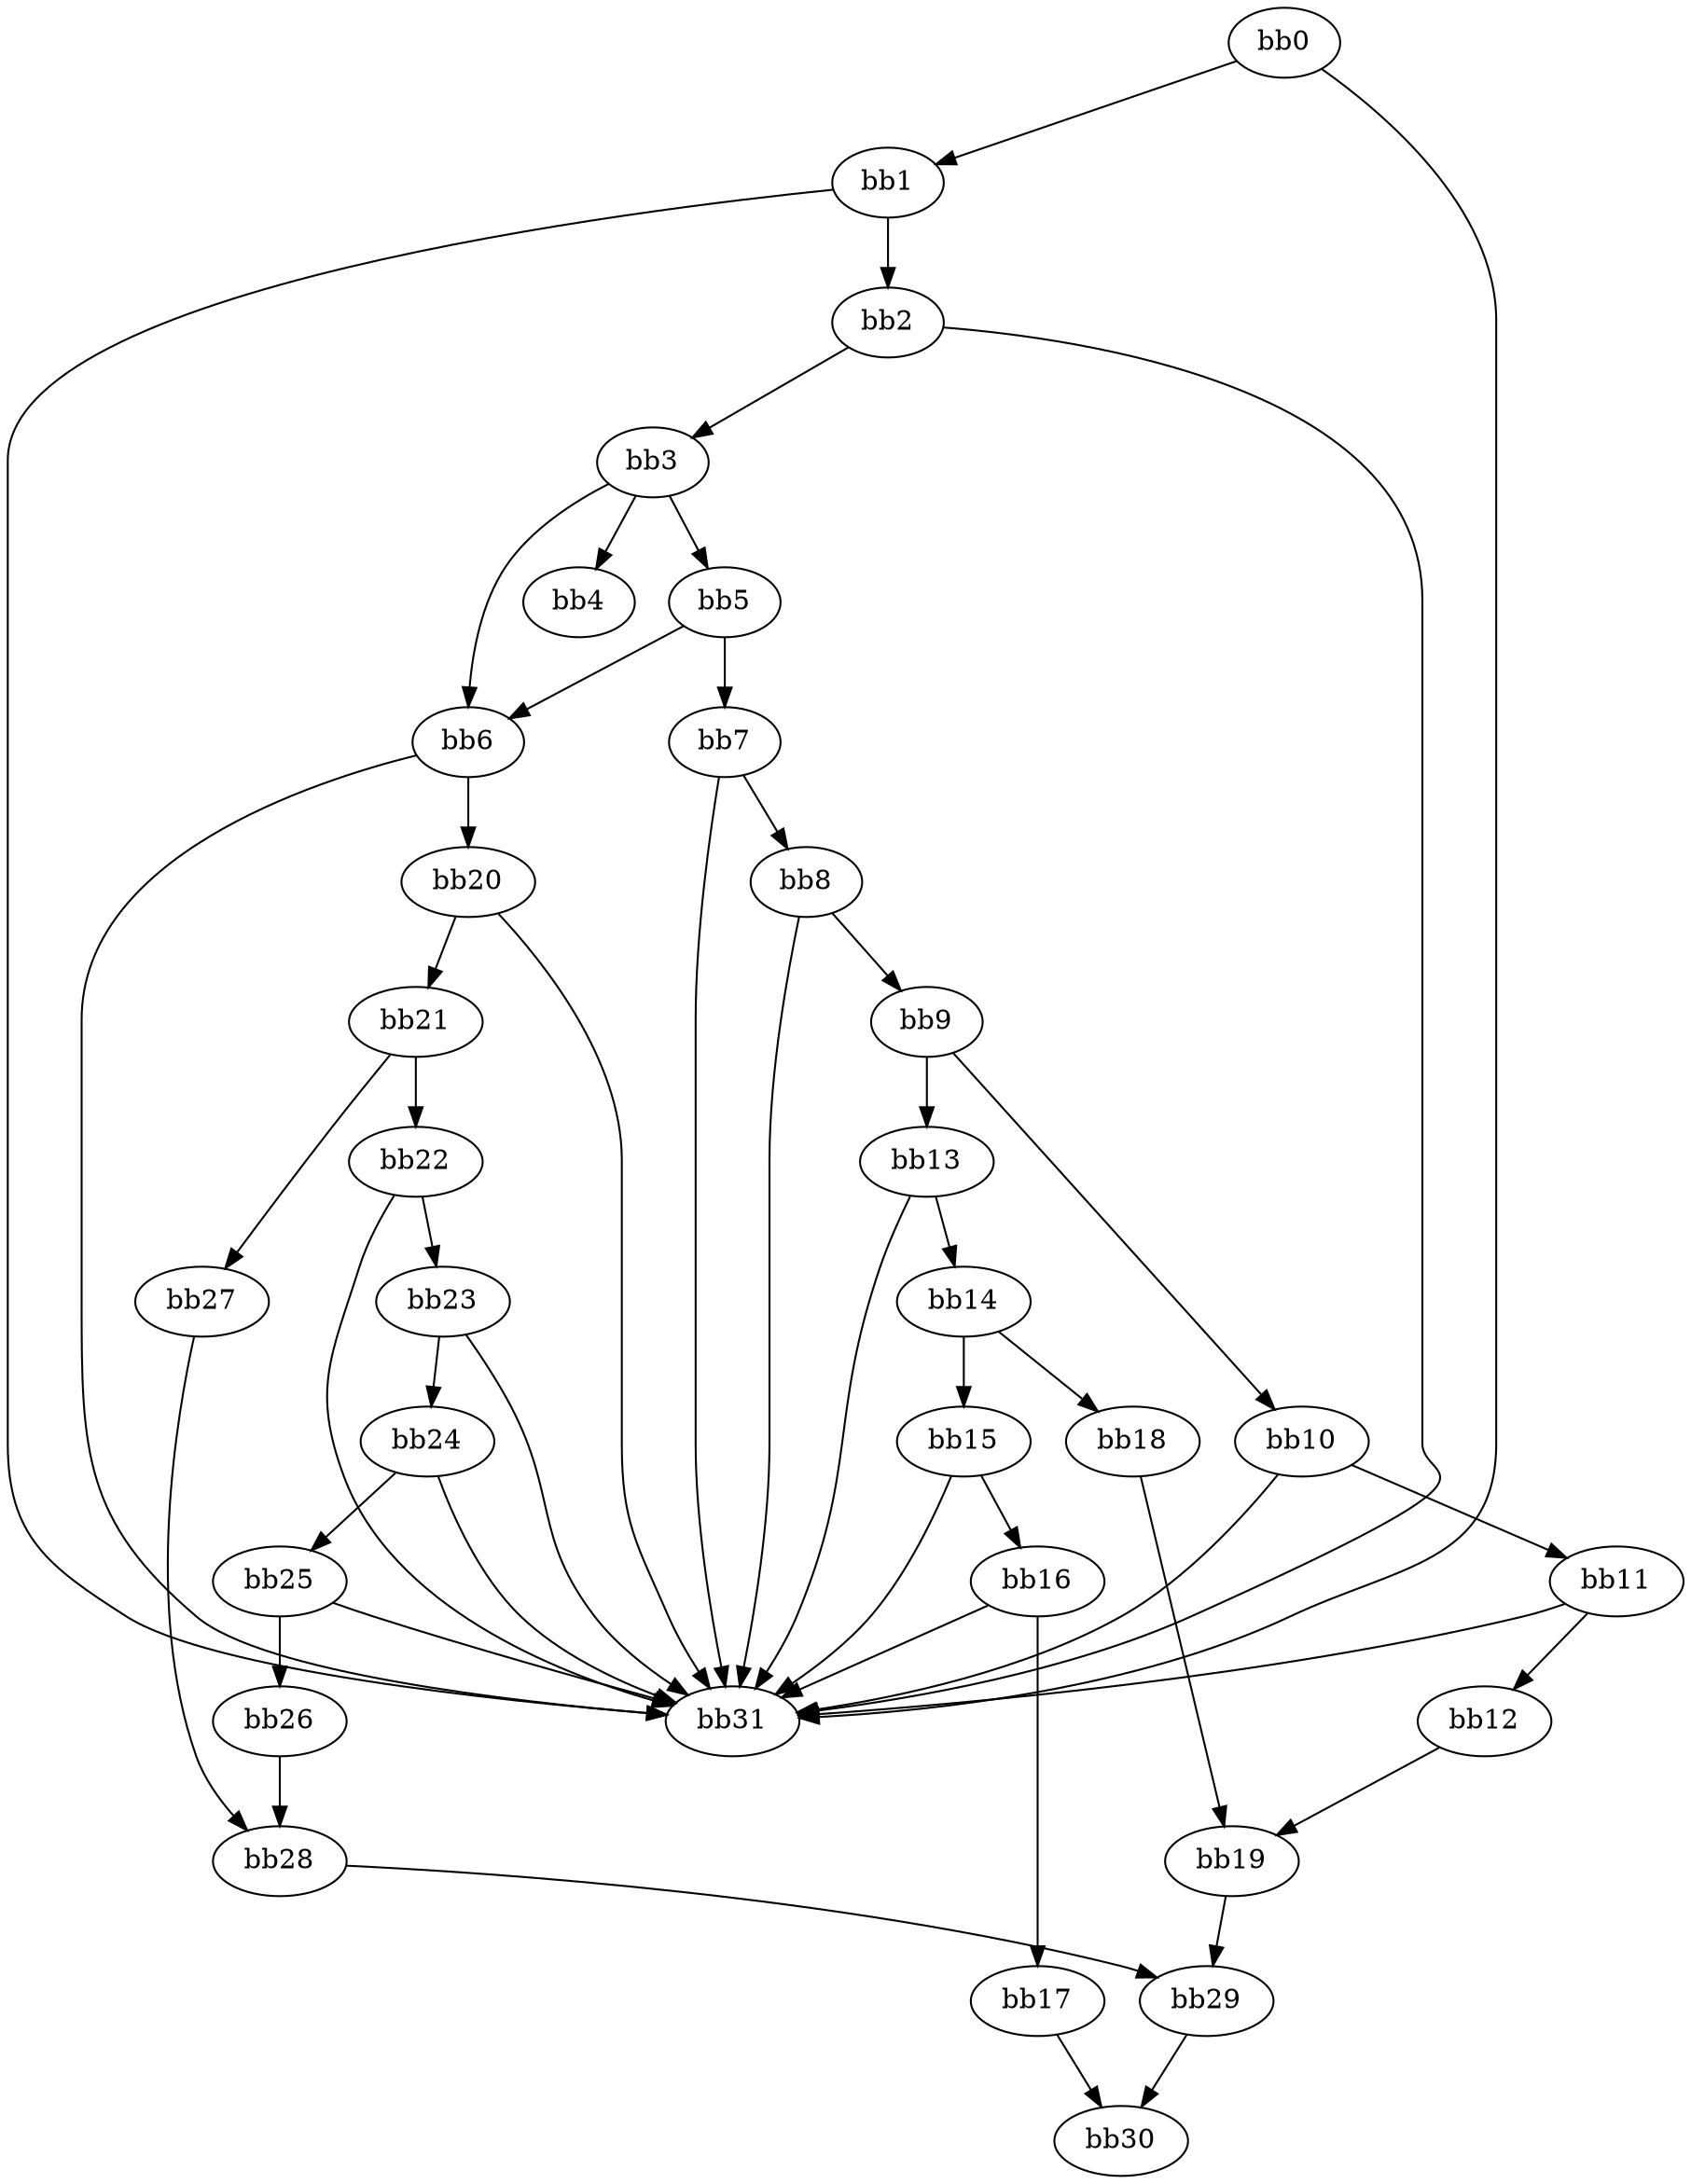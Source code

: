 digraph {
    0 [ label = "bb0\l" ]
    1 [ label = "bb1\l" ]
    2 [ label = "bb2\l" ]
    3 [ label = "bb3\l" ]
    4 [ label = "bb4\l" ]
    5 [ label = "bb5\l" ]
    6 [ label = "bb6\l" ]
    7 [ label = "bb7\l" ]
    8 [ label = "bb8\l" ]
    9 [ label = "bb9\l" ]
    10 [ label = "bb10\l" ]
    11 [ label = "bb11\l" ]
    12 [ label = "bb12\l" ]
    13 [ label = "bb13\l" ]
    14 [ label = "bb14\l" ]
    15 [ label = "bb15\l" ]
    16 [ label = "bb16\l" ]
    17 [ label = "bb17\l" ]
    18 [ label = "bb18\l" ]
    19 [ label = "bb19\l" ]
    20 [ label = "bb20\l" ]
    21 [ label = "bb21\l" ]
    22 [ label = "bb22\l" ]
    23 [ label = "bb23\l" ]
    24 [ label = "bb24\l" ]
    25 [ label = "bb25\l" ]
    26 [ label = "bb26\l" ]
    27 [ label = "bb27\l" ]
    28 [ label = "bb28\l" ]
    29 [ label = "bb29\l" ]
    30 [ label = "bb30\l" ]
    31 [ label = "bb31\l" ]
    0 -> 1 [ ]
    0 -> 31 [ ]
    1 -> 2 [ ]
    1 -> 31 [ ]
    2 -> 3 [ ]
    2 -> 31 [ ]
    3 -> 4 [ ]
    3 -> 5 [ ]
    3 -> 6 [ ]
    5 -> 6 [ ]
    5 -> 7 [ ]
    6 -> 20 [ ]
    6 -> 31 [ ]
    7 -> 8 [ ]
    7 -> 31 [ ]
    8 -> 9 [ ]
    8 -> 31 [ ]
    9 -> 10 [ ]
    9 -> 13 [ ]
    10 -> 11 [ ]
    10 -> 31 [ ]
    11 -> 12 [ ]
    11 -> 31 [ ]
    12 -> 19 [ ]
    13 -> 14 [ ]
    13 -> 31 [ ]
    14 -> 15 [ ]
    14 -> 18 [ ]
    15 -> 16 [ ]
    15 -> 31 [ ]
    16 -> 17 [ ]
    16 -> 31 [ ]
    17 -> 30 [ ]
    18 -> 19 [ ]
    19 -> 29 [ ]
    20 -> 21 [ ]
    20 -> 31 [ ]
    21 -> 22 [ ]
    21 -> 27 [ ]
    22 -> 23 [ ]
    22 -> 31 [ ]
    23 -> 24 [ ]
    23 -> 31 [ ]
    24 -> 25 [ ]
    24 -> 31 [ ]
    25 -> 26 [ ]
    25 -> 31 [ ]
    26 -> 28 [ ]
    27 -> 28 [ ]
    28 -> 29 [ ]
    29 -> 30 [ ]
}

